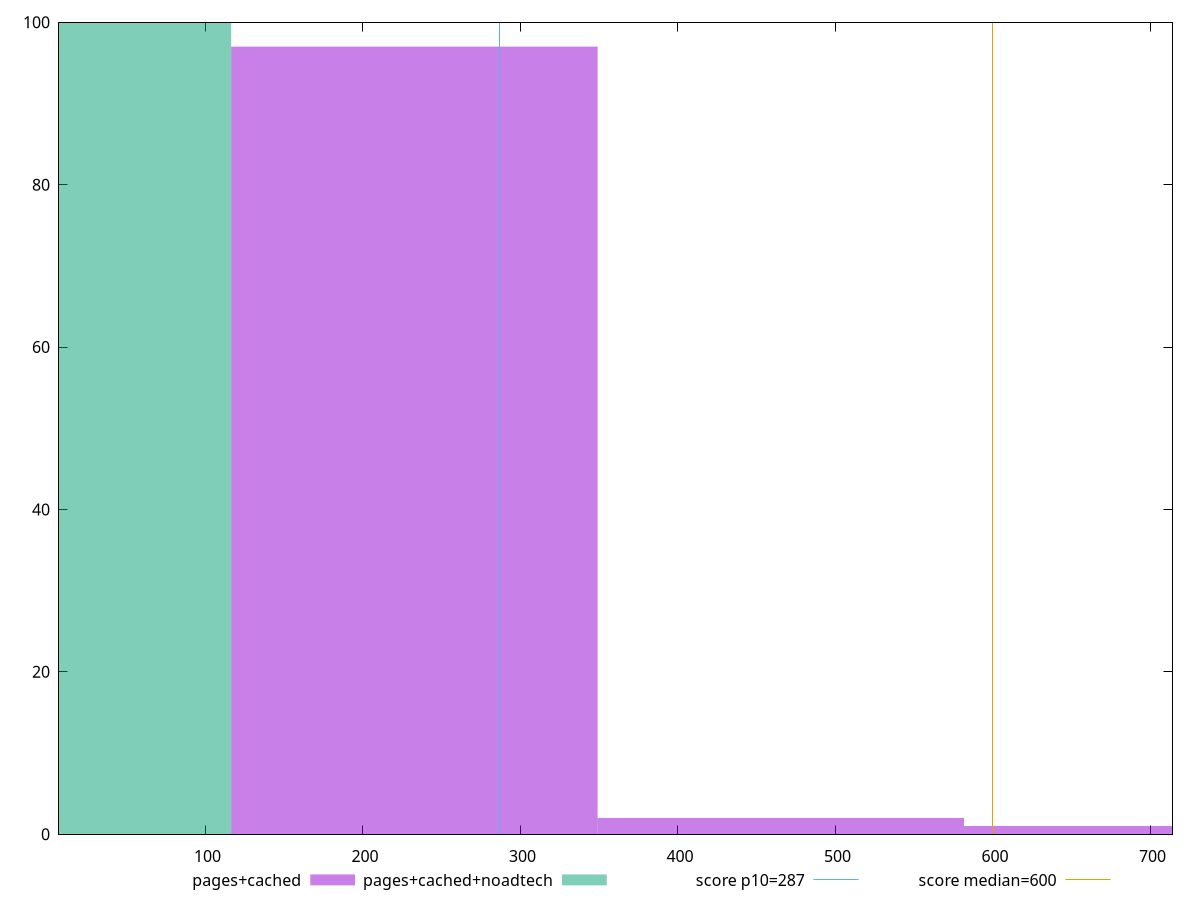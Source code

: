 reset

$pagesCached <<EOF
697.9555057496477 1
232.6518352498826 97
465.3036704997652 2
EOF

$pagesCachedNoadtech <<EOF
0 100
EOF

set key outside below
set boxwidth 232.6518352498826
set xrange [7:714]
set yrange [0:100]
set trange [0:100]
set style fill transparent solid 0.5 noborder

set parametric
set terminal svg size 640, 500 enhanced background rgb 'white'
set output "report_00026_2021-02-22T21:38:55.199Z/total-blocking-time/comparison/histogram/1_vs_2.svg"

plot $pagesCached title "pages+cached" with boxes, \
     $pagesCachedNoadtech title "pages+cached+noadtech" with boxes, \
     287,t title "score p10=287", \
     600,t title "score median=600"

reset
